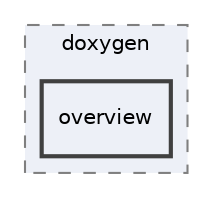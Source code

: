 digraph "out/doc_out/objects/cv3/doxygen/overview"
{
 // INTERACTIVE_SVG=YES
 // LATEX_PDF_SIZE
  bgcolor="transparent";
  edge [fontname="Helvetica",fontsize="10",labelfontname="Helvetica",labelfontsize="10"];
  node [fontname="Helvetica",fontsize="10",shape=record];
  compound=true
  subgraph clusterdir_62e28bd9110ce3e47f59b6deb0829892 {
    graph [ bgcolor="#edf0f7", pencolor="grey50", style="filled,dashed,", label="doxygen", fontname="Helvetica", fontsize="10", URL="dir_62e28bd9110ce3e47f59b6deb0829892.html"]
  dir_f9315f1bab4be2d8f44813a88360df0d [shape=box, label="overview", style="filled,bold,", fillcolor="#edf0f7", color="grey25", URL="dir_f9315f1bab4be2d8f44813a88360df0d.html"];
  }
}
